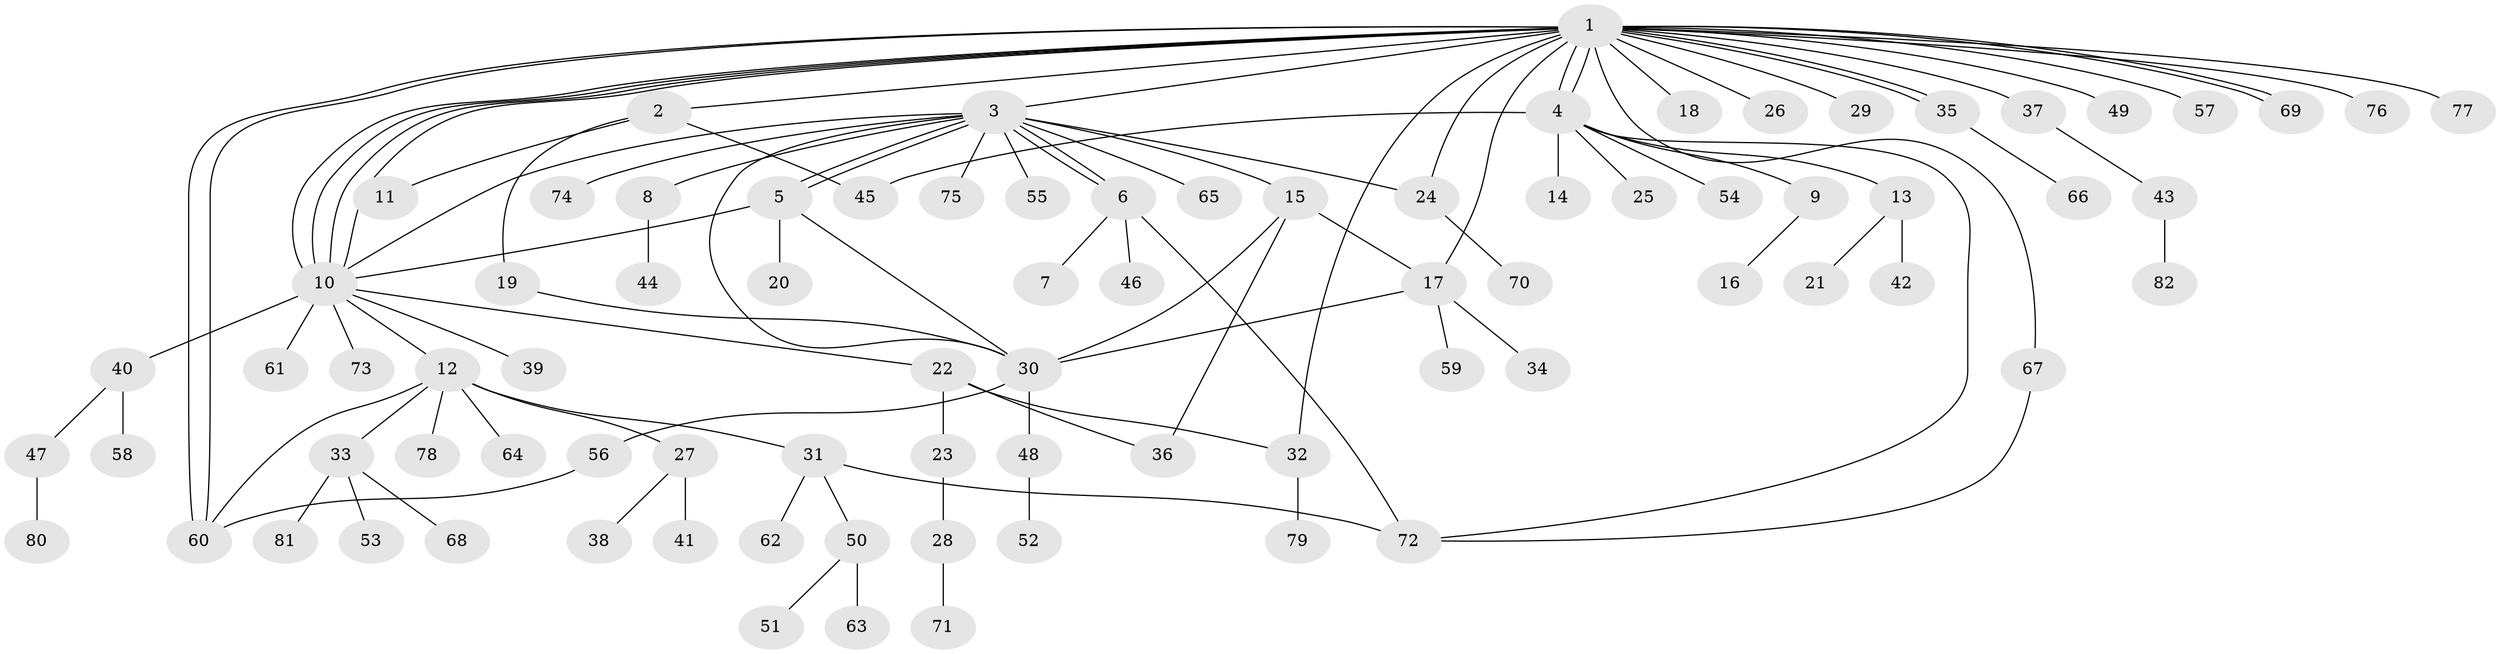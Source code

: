// coarse degree distribution, {33: 0.01639344262295082, 3: 0.09836065573770492, 10: 0.01639344262295082, 1: 0.5901639344262295, 13: 0.01639344262295082, 9: 0.01639344262295082, 7: 0.01639344262295082, 2: 0.19672131147540983, 4: 0.03278688524590164}
// Generated by graph-tools (version 1.1) at 2025/51/02/27/25 19:51:55]
// undirected, 82 vertices, 106 edges
graph export_dot {
graph [start="1"]
  node [color=gray90,style=filled];
  1;
  2;
  3;
  4;
  5;
  6;
  7;
  8;
  9;
  10;
  11;
  12;
  13;
  14;
  15;
  16;
  17;
  18;
  19;
  20;
  21;
  22;
  23;
  24;
  25;
  26;
  27;
  28;
  29;
  30;
  31;
  32;
  33;
  34;
  35;
  36;
  37;
  38;
  39;
  40;
  41;
  42;
  43;
  44;
  45;
  46;
  47;
  48;
  49;
  50;
  51;
  52;
  53;
  54;
  55;
  56;
  57;
  58;
  59;
  60;
  61;
  62;
  63;
  64;
  65;
  66;
  67;
  68;
  69;
  70;
  71;
  72;
  73;
  74;
  75;
  76;
  77;
  78;
  79;
  80;
  81;
  82;
  1 -- 2;
  1 -- 3;
  1 -- 4;
  1 -- 4;
  1 -- 10;
  1 -- 10;
  1 -- 10;
  1 -- 10;
  1 -- 17;
  1 -- 18;
  1 -- 24;
  1 -- 26;
  1 -- 29;
  1 -- 32;
  1 -- 35;
  1 -- 35;
  1 -- 37;
  1 -- 49;
  1 -- 57;
  1 -- 60;
  1 -- 60;
  1 -- 67;
  1 -- 69;
  1 -- 69;
  1 -- 76;
  1 -- 77;
  2 -- 11;
  2 -- 19;
  2 -- 45;
  3 -- 5;
  3 -- 5;
  3 -- 6;
  3 -- 6;
  3 -- 8;
  3 -- 10;
  3 -- 15;
  3 -- 24;
  3 -- 30;
  3 -- 55;
  3 -- 65;
  3 -- 74;
  3 -- 75;
  4 -- 9;
  4 -- 13;
  4 -- 14;
  4 -- 25;
  4 -- 45;
  4 -- 54;
  4 -- 72;
  5 -- 10;
  5 -- 20;
  5 -- 30;
  6 -- 7;
  6 -- 46;
  6 -- 72;
  8 -- 44;
  9 -- 16;
  10 -- 12;
  10 -- 22;
  10 -- 39;
  10 -- 40;
  10 -- 61;
  10 -- 73;
  12 -- 27;
  12 -- 31;
  12 -- 33;
  12 -- 60;
  12 -- 64;
  12 -- 78;
  13 -- 21;
  13 -- 42;
  15 -- 17;
  15 -- 30;
  15 -- 36;
  17 -- 30;
  17 -- 34;
  17 -- 59;
  19 -- 30;
  22 -- 23;
  22 -- 32;
  22 -- 36;
  23 -- 28;
  24 -- 70;
  27 -- 38;
  27 -- 41;
  28 -- 71;
  30 -- 48;
  30 -- 56;
  31 -- 50;
  31 -- 62;
  31 -- 72;
  32 -- 79;
  33 -- 53;
  33 -- 68;
  33 -- 81;
  35 -- 66;
  37 -- 43;
  40 -- 47;
  40 -- 58;
  43 -- 82;
  47 -- 80;
  48 -- 52;
  50 -- 51;
  50 -- 63;
  56 -- 60;
  67 -- 72;
}
